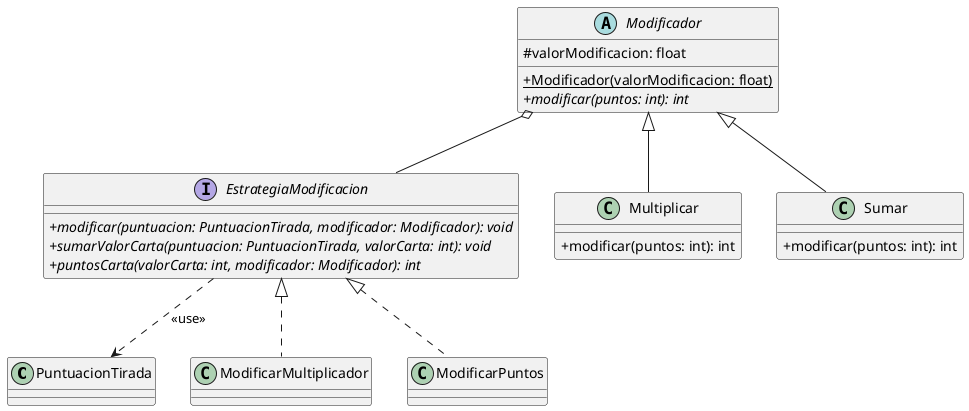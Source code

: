 @startuml
skinparam classAttributeIconSize 0

class PuntuacionTirada
abstract class Modificador

interface EstrategiaModificacion {
    {abstract}+modificar(puntuacion: PuntuacionTirada, modificador: Modificador): void
    {abstract}+sumarValorCarta(puntuacion: PuntuacionTirada, valorCarta: int): void
    {abstract}+puntosCarta(valorCarta: int, modificador: Modificador): int
}

abstract class Modificador {
    #valorModificacion: float
    +{static}Modificador(valorModificacion: float)
    +{abstract}modificar(puntos: int): int
}

class Multiplicar {
    +modificar(puntos: int): int
}
class Sumar {
    +modificar(puntos: int): int
}

Modificador <|-- Multiplicar
Modificador <|-- Sumar
Modificador o-- EstrategiaModificacion

EstrategiaModificacion <|.. ModificarMultiplicador
EstrategiaModificacion <|.. ModificarPuntos
EstrategiaModificacion ..> PuntuacionTirada: <<use>>
@enduml